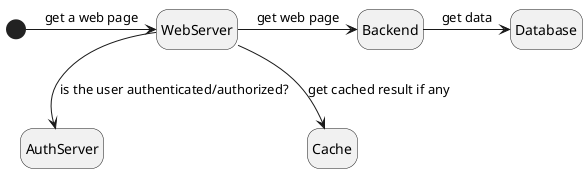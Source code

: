@startuml

`
@startuml
hide empty description

[*] -> WebServer : get a web page
WebServer --> AuthServer : is the user authenticated/authorized?
WebServer --> Cache : get cached result if any
WebServer -> Backend: get web page
Backend -> Database : get data

@enduml
`

@enduml